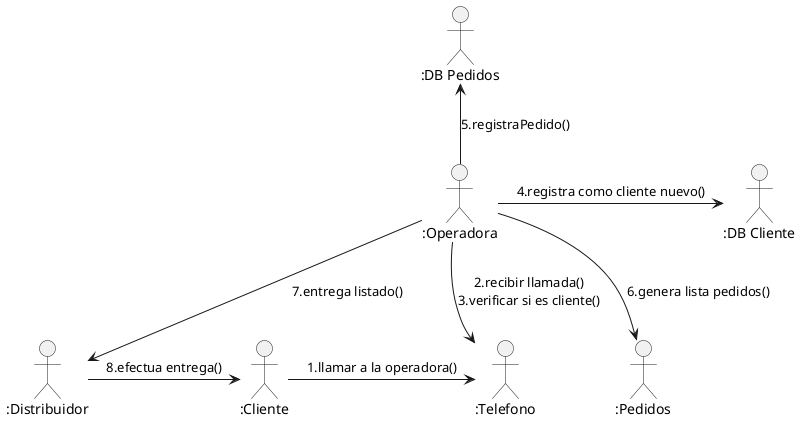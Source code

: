 @startuml
    allow_mixing
    actor ":Cliente" as C
    boundary ":Telefono" as T
    control ":Operadora" as O
    control ":Distribuidor" as D
    database ":DB Cliente" as BD
    database ":DB Pedidos" as BD2
    collections ":Pedidos" as P

    C -> T : 1.llamar a la operadora()
    T <- O : 2.recibir llamada()\n3.verificar si es cliente()
    O -> BD : 4.registra como cliente nuevo()
    O -up-> BD2 : 5.registraPedido()
    O -down-> P : 6.genera lista pedidos()
    O --> D : 7.entrega listado()
    D -> C : 8.efectua entrega()

@enduml